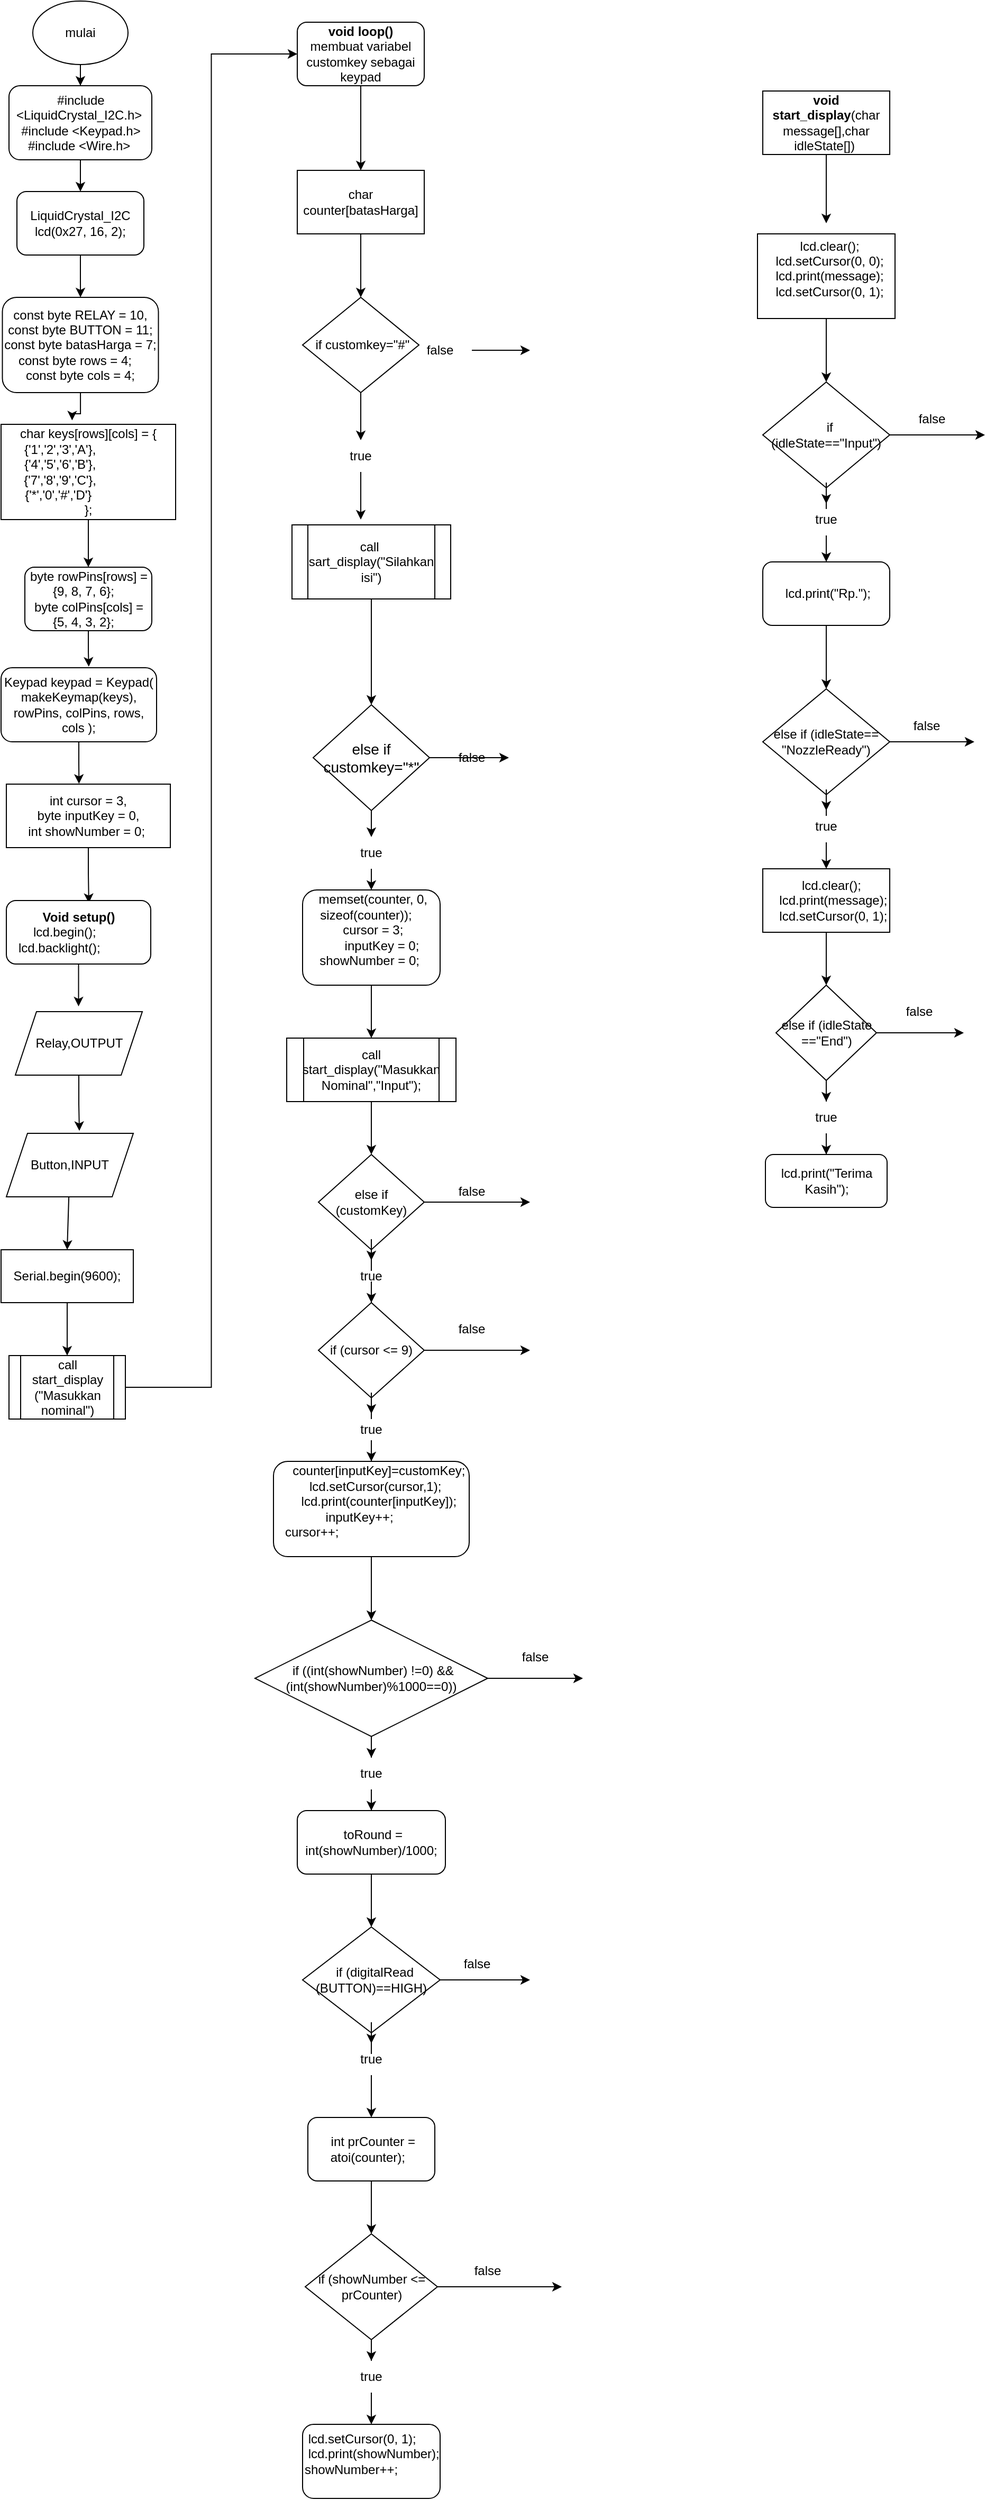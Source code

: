 <mxfile version="21.2.8" type="device">
  <diagram name="Page-1" id="RZPnwS6dfVaFgMH__Zw5">
    <mxGraphModel dx="744" dy="472" grid="1" gridSize="10" guides="1" tooltips="1" connect="1" arrows="1" fold="1" page="1" pageScale="1" pageWidth="850" pageHeight="1100" math="0" shadow="0">
      <root>
        <mxCell id="0" />
        <mxCell id="1" parent="0" />
        <mxCell id="Hsg0qd-Us_dWh3IZjGWF-48" style="edgeStyle=orthogonalEdgeStyle;rounded=0;orthogonalLoop=1;jettySize=auto;html=1;" edge="1" parent="1" source="Hsg0qd-Us_dWh3IZjGWF-1" target="Hsg0qd-Us_dWh3IZjGWF-2">
          <mxGeometry relative="1" as="geometry" />
        </mxCell>
        <mxCell id="Hsg0qd-Us_dWh3IZjGWF-1" value="mulai" style="ellipse;whiteSpace=wrap;html=1;" vertex="1" parent="1">
          <mxGeometry x="40" y="20" width="90" height="60" as="geometry" />
        </mxCell>
        <mxCell id="Hsg0qd-Us_dWh3IZjGWF-50" style="edgeStyle=orthogonalEdgeStyle;rounded=0;orthogonalLoop=1;jettySize=auto;html=1;entryX=0.5;entryY=0;entryDx=0;entryDy=0;" edge="1" parent="1" source="Hsg0qd-Us_dWh3IZjGWF-2" target="Hsg0qd-Us_dWh3IZjGWF-3">
          <mxGeometry relative="1" as="geometry" />
        </mxCell>
        <mxCell id="Hsg0qd-Us_dWh3IZjGWF-2" value="#include &amp;lt;LiquidCrystal_I2C.h&amp;gt;&amp;nbsp;&lt;br&gt;#include &amp;lt;Keypad.h&amp;gt;&lt;br&gt;#include &amp;lt;Wire.h&amp;gt;&amp;nbsp;&lt;br&gt;" style="rounded=1;whiteSpace=wrap;html=1;" vertex="1" parent="1">
          <mxGeometry x="17.5" y="100" width="135" height="70" as="geometry" />
        </mxCell>
        <mxCell id="Hsg0qd-Us_dWh3IZjGWF-51" style="edgeStyle=orthogonalEdgeStyle;rounded=0;orthogonalLoop=1;jettySize=auto;html=1;" edge="1" parent="1" source="Hsg0qd-Us_dWh3IZjGWF-3" target="Hsg0qd-Us_dWh3IZjGWF-4">
          <mxGeometry relative="1" as="geometry" />
        </mxCell>
        <mxCell id="Hsg0qd-Us_dWh3IZjGWF-3" value="LiquidCrystal_I2C lcd(0x27, 16, 2);" style="rounded=1;whiteSpace=wrap;html=1;" vertex="1" parent="1">
          <mxGeometry x="25" y="200" width="120" height="60" as="geometry" />
        </mxCell>
        <mxCell id="Hsg0qd-Us_dWh3IZjGWF-52" style="edgeStyle=orthogonalEdgeStyle;rounded=0;orthogonalLoop=1;jettySize=auto;html=1;entryX=0.407;entryY=-0.041;entryDx=0;entryDy=0;entryPerimeter=0;" edge="1" parent="1" source="Hsg0qd-Us_dWh3IZjGWF-4" target="Hsg0qd-Us_dWh3IZjGWF-21">
          <mxGeometry relative="1" as="geometry" />
        </mxCell>
        <mxCell id="Hsg0qd-Us_dWh3IZjGWF-4" value="const byte RELAY = 10,&lt;br&gt;const byte BUTTON = 11;&lt;br&gt;const byte batasHarga = 7;&lt;br&gt;const byte rows = 4;&amp;nbsp; &amp;nbsp;&lt;br&gt;const byte cols = 4;&lt;br&gt;" style="rounded=1;whiteSpace=wrap;html=1;" vertex="1" parent="1">
          <mxGeometry x="11.25" y="300" width="147.5" height="90" as="geometry" />
        </mxCell>
        <mxCell id="Hsg0qd-Us_dWh3IZjGWF-57" style="edgeStyle=orthogonalEdgeStyle;rounded=0;orthogonalLoop=1;jettySize=auto;html=1;entryX=0.571;entryY=0.039;entryDx=0;entryDy=0;entryPerimeter=0;" edge="1" parent="1" source="Hsg0qd-Us_dWh3IZjGWF-5" target="Hsg0qd-Us_dWh3IZjGWF-9">
          <mxGeometry relative="1" as="geometry" />
        </mxCell>
        <mxCell id="Hsg0qd-Us_dWh3IZjGWF-5" value="int cursor = 3,&lt;br&gt;byte inputKey = 0,&lt;br&gt;int showNumber = 0;&amp;nbsp;" style="rounded=0;whiteSpace=wrap;html=1;" vertex="1" parent="1">
          <mxGeometry x="15" y="760" width="155" height="60" as="geometry" />
        </mxCell>
        <mxCell id="Hsg0qd-Us_dWh3IZjGWF-68" style="edgeStyle=orthogonalEdgeStyle;rounded=0;orthogonalLoop=1;jettySize=auto;html=1;entryX=0.5;entryY=0;entryDx=0;entryDy=0;" edge="1" parent="1" source="Hsg0qd-Us_dWh3IZjGWF-6" target="Hsg0qd-Us_dWh3IZjGWF-13">
          <mxGeometry relative="1" as="geometry" />
        </mxCell>
        <mxCell id="Hsg0qd-Us_dWh3IZjGWF-6" value="char counter[batasHarga]" style="rounded=0;whiteSpace=wrap;html=1;" vertex="1" parent="1">
          <mxGeometry x="290" y="180" width="120" height="60" as="geometry" />
        </mxCell>
        <mxCell id="Hsg0qd-Us_dWh3IZjGWF-62" style="edgeStyle=orthogonalEdgeStyle;rounded=0;orthogonalLoop=1;jettySize=auto;html=1;" edge="1" parent="1" source="Hsg0qd-Us_dWh3IZjGWF-9">
          <mxGeometry relative="1" as="geometry">
            <mxPoint x="83.25" y="970" as="targetPoint" />
          </mxGeometry>
        </mxCell>
        <mxCell id="Hsg0qd-Us_dWh3IZjGWF-9" value="&lt;b&gt;Void setup()&lt;br&gt;&lt;/b&gt;&lt;div&gt;&lt;span style=&quot;white-space: pre;&quot;&gt;	&lt;/span&gt;lcd.begin();&amp;nbsp; &amp;nbsp; &amp;nbsp; &amp;nbsp; &amp;nbsp; &amp;nbsp;&lt;span style=&quot;white-space: pre;&quot;&gt;	&lt;/span&gt;&lt;span style=&quot;background-color: initial;&quot;&gt;lcd.backlight();&amp;nbsp; &amp;nbsp; &amp;nbsp; &amp;nbsp; &amp;nbsp; &amp;nbsp; &amp;nbsp;&lt;/span&gt;&lt;/div&gt;" style="rounded=1;whiteSpace=wrap;html=1;" vertex="1" parent="1">
          <mxGeometry x="15" y="870" width="136.5" height="60" as="geometry" />
        </mxCell>
        <mxCell id="Hsg0qd-Us_dWh3IZjGWF-65" style="edgeStyle=orthogonalEdgeStyle;rounded=0;orthogonalLoop=1;jettySize=auto;html=1;entryX=0.5;entryY=0;entryDx=0;entryDy=0;" edge="1" parent="1" source="Hsg0qd-Us_dWh3IZjGWF-11" target="Hsg0qd-Us_dWh3IZjGWF-17">
          <mxGeometry relative="1" as="geometry" />
        </mxCell>
        <mxCell id="Hsg0qd-Us_dWh3IZjGWF-11" value="Serial.begin(9600);" style="rounded=0;whiteSpace=wrap;html=1;" vertex="1" parent="1">
          <mxGeometry x="10" y="1200" width="125" height="50" as="geometry" />
        </mxCell>
        <mxCell id="Hsg0qd-Us_dWh3IZjGWF-67" style="rounded=0;orthogonalLoop=1;jettySize=auto;html=1;entryX=0.5;entryY=0;entryDx=0;entryDy=0;" edge="1" parent="1" source="Hsg0qd-Us_dWh3IZjGWF-12" target="Hsg0qd-Us_dWh3IZjGWF-6">
          <mxGeometry relative="1" as="geometry" />
        </mxCell>
        <mxCell id="Hsg0qd-Us_dWh3IZjGWF-12" value="&lt;b&gt;void loop()&lt;/b&gt;&lt;br&gt;membuat variabel customkey sebagai keypad" style="rounded=1;whiteSpace=wrap;html=1;" vertex="1" parent="1">
          <mxGeometry x="290" y="40" width="120" height="60" as="geometry" />
        </mxCell>
        <mxCell id="Hsg0qd-Us_dWh3IZjGWF-69" style="edgeStyle=orthogonalEdgeStyle;rounded=0;orthogonalLoop=1;jettySize=auto;html=1;" edge="1" parent="1" source="Hsg0qd-Us_dWh3IZjGWF-73">
          <mxGeometry relative="1" as="geometry">
            <mxPoint x="350" y="510" as="targetPoint" />
          </mxGeometry>
        </mxCell>
        <mxCell id="Hsg0qd-Us_dWh3IZjGWF-70" style="edgeStyle=orthogonalEdgeStyle;rounded=0;orthogonalLoop=1;jettySize=auto;html=1;" edge="1" parent="1" source="Hsg0qd-Us_dWh3IZjGWF-77">
          <mxGeometry relative="1" as="geometry">
            <mxPoint x="510" y="350" as="targetPoint" />
          </mxGeometry>
        </mxCell>
        <mxCell id="Hsg0qd-Us_dWh3IZjGWF-13" value="&amp;nbsp;if customkey=&quot;#&quot;" style="rhombus;whiteSpace=wrap;html=1;" vertex="1" parent="1">
          <mxGeometry x="295" y="300" width="110" height="90" as="geometry" />
        </mxCell>
        <mxCell id="Hsg0qd-Us_dWh3IZjGWF-63" style="edgeStyle=orthogonalEdgeStyle;rounded=0;orthogonalLoop=1;jettySize=auto;html=1;entryX=0.575;entryY=-0.039;entryDx=0;entryDy=0;entryPerimeter=0;" edge="1" parent="1" source="Hsg0qd-Us_dWh3IZjGWF-15" target="Hsg0qd-Us_dWh3IZjGWF-16">
          <mxGeometry relative="1" as="geometry" />
        </mxCell>
        <mxCell id="Hsg0qd-Us_dWh3IZjGWF-15" value="Relay,OUTPUT" style="shape=parallelogram;perimeter=parallelogramPerimeter;whiteSpace=wrap;html=1;fixedSize=1;" vertex="1" parent="1">
          <mxGeometry x="23.5" y="975" width="120" height="60" as="geometry" />
        </mxCell>
        <mxCell id="Hsg0qd-Us_dWh3IZjGWF-64" style="rounded=0;orthogonalLoop=1;jettySize=auto;html=1;entryX=0.5;entryY=0;entryDx=0;entryDy=0;" edge="1" parent="1" source="Hsg0qd-Us_dWh3IZjGWF-16" target="Hsg0qd-Us_dWh3IZjGWF-11">
          <mxGeometry relative="1" as="geometry" />
        </mxCell>
        <mxCell id="Hsg0qd-Us_dWh3IZjGWF-16" value="Button,INPUT" style="shape=parallelogram;perimeter=parallelogramPerimeter;whiteSpace=wrap;html=1;fixedSize=1;" vertex="1" parent="1">
          <mxGeometry x="15" y="1090" width="120" height="60" as="geometry" />
        </mxCell>
        <mxCell id="Hsg0qd-Us_dWh3IZjGWF-66" style="edgeStyle=orthogonalEdgeStyle;rounded=0;orthogonalLoop=1;jettySize=auto;html=1;entryX=0;entryY=0.5;entryDx=0;entryDy=0;" edge="1" parent="1" source="Hsg0qd-Us_dWh3IZjGWF-17" target="Hsg0qd-Us_dWh3IZjGWF-12">
          <mxGeometry relative="1" as="geometry" />
        </mxCell>
        <mxCell id="Hsg0qd-Us_dWh3IZjGWF-17" value="call start_display&lt;br&gt;(&quot;Masukkan nominal&quot;)" style="shape=process;whiteSpace=wrap;html=1;backgroundOutline=1;" vertex="1" parent="1">
          <mxGeometry x="17.5" y="1300" width="110" height="60" as="geometry" />
        </mxCell>
        <mxCell id="Hsg0qd-Us_dWh3IZjGWF-78" style="edgeStyle=orthogonalEdgeStyle;rounded=0;orthogonalLoop=1;jettySize=auto;html=1;" edge="1" parent="1" source="Hsg0qd-Us_dWh3IZjGWF-18" target="Hsg0qd-Us_dWh3IZjGWF-19">
          <mxGeometry relative="1" as="geometry" />
        </mxCell>
        <mxCell id="Hsg0qd-Us_dWh3IZjGWF-18" value="call&amp;nbsp;&lt;br&gt;sart_display(&quot;Silahkan isi&quot;)" style="shape=process;whiteSpace=wrap;html=1;backgroundOutline=1;" vertex="1" parent="1">
          <mxGeometry x="285" y="515" width="150" height="70" as="geometry" />
        </mxCell>
        <mxCell id="Hsg0qd-Us_dWh3IZjGWF-79" style="rounded=0;orthogonalLoop=1;jettySize=auto;html=1;" edge="1" parent="1" source="Hsg0qd-Us_dWh3IZjGWF-82" target="Hsg0qd-Us_dWh3IZjGWF-20">
          <mxGeometry relative="1" as="geometry" />
        </mxCell>
        <mxCell id="Hsg0qd-Us_dWh3IZjGWF-80" style="edgeStyle=orthogonalEdgeStyle;rounded=0;orthogonalLoop=1;jettySize=auto;html=1;" edge="1" parent="1" source="Hsg0qd-Us_dWh3IZjGWF-19">
          <mxGeometry relative="1" as="geometry">
            <mxPoint x="490" y="735" as="targetPoint" />
          </mxGeometry>
        </mxCell>
        <mxCell id="Hsg0qd-Us_dWh3IZjGWF-19" value="&lt;font style=&quot;font-size: 14px;&quot;&gt;else if customkey=&quot;*&quot;&lt;/font&gt;" style="rhombus;whiteSpace=wrap;html=1;" vertex="1" parent="1">
          <mxGeometry x="305" y="685" width="110" height="100" as="geometry" />
        </mxCell>
        <mxCell id="Hsg0qd-Us_dWh3IZjGWF-84" style="edgeStyle=orthogonalEdgeStyle;rounded=0;orthogonalLoop=1;jettySize=auto;html=1;entryX=0.5;entryY=0;entryDx=0;entryDy=0;" edge="1" parent="1" source="Hsg0qd-Us_dWh3IZjGWF-20" target="Hsg0qd-Us_dWh3IZjGWF-28">
          <mxGeometry relative="1" as="geometry" />
        </mxCell>
        <mxCell id="Hsg0qd-Us_dWh3IZjGWF-20" value="&amp;nbsp;memset(counter, 0, sizeof(counter));&amp;nbsp; &amp;nbsp;&lt;br&gt;&amp;nbsp;cursor = 3;&lt;br&gt;&amp;nbsp; &amp;nbsp; &amp;nbsp; inputKey = 0;&lt;br&gt;&amp;nbsp; &amp;nbsp; showNumber = 0;&amp;nbsp;&amp;nbsp;&amp;nbsp; &amp;nbsp; &amp;nbsp; &amp;nbsp; &amp;nbsp; &amp;nbsp; &amp;nbsp; &amp;nbsp; &amp;nbsp; &amp;nbsp; &amp;nbsp; &amp;nbsp; &amp;nbsp; &amp;nbsp; &amp;nbsp; &amp;nbsp; &amp;nbsp; &amp;nbsp;&amp;nbsp;" style="rounded=1;whiteSpace=wrap;html=1;" vertex="1" parent="1">
          <mxGeometry x="295" y="860" width="130" height="90" as="geometry" />
        </mxCell>
        <mxCell id="Hsg0qd-Us_dWh3IZjGWF-53" style="edgeStyle=orthogonalEdgeStyle;rounded=0;orthogonalLoop=1;jettySize=auto;html=1;entryX=0.5;entryY=0;entryDx=0;entryDy=0;" edge="1" parent="1" source="Hsg0qd-Us_dWh3IZjGWF-21" target="Hsg0qd-Us_dWh3IZjGWF-22">
          <mxGeometry relative="1" as="geometry" />
        </mxCell>
        <mxCell id="Hsg0qd-Us_dWh3IZjGWF-21" value="&lt;div&gt;char keys[rows][cols] = {&lt;/div&gt;&lt;div&gt;&amp;nbsp; {&#39;1&#39;,&#39;2&#39;,&#39;3&#39;,&#39;A&#39;},&amp;nbsp; &amp;nbsp; &amp;nbsp; &amp;nbsp; &amp;nbsp; &amp;nbsp; &amp;nbsp; &amp;nbsp; &amp;nbsp;&amp;nbsp;&lt;/div&gt;&lt;div&gt;&amp;nbsp; {&#39;4&#39;,&#39;5&#39;,&#39;6&#39;,&#39;B&#39;},&amp;nbsp; &amp;nbsp; &amp;nbsp; &amp;nbsp; &amp;nbsp; &amp;nbsp; &amp;nbsp; &amp;nbsp; &amp;nbsp;&amp;nbsp;&lt;/div&gt;&lt;div&gt;&amp;nbsp; {&#39;7&#39;,&#39;8&#39;,&#39;9&#39;,&#39;C&#39;},&amp;nbsp; &amp;nbsp; &amp;nbsp; &amp;nbsp; &amp;nbsp; &amp;nbsp; &amp;nbsp; &amp;nbsp; &amp;nbsp;&amp;nbsp;&lt;/div&gt;&lt;div&gt;&amp;nbsp; {&#39;*&#39;,&#39;0&#39;,&#39;#&#39;,&#39;D&#39;}&amp;nbsp; &amp;nbsp; &amp;nbsp; &amp;nbsp; &amp;nbsp; &amp;nbsp; &amp;nbsp; &amp;nbsp; &amp;nbsp; &amp;nbsp;&lt;/div&gt;&lt;div&gt;};&lt;/div&gt;" style="rounded=0;whiteSpace=wrap;html=1;" vertex="1" parent="1">
          <mxGeometry x="10" y="420" width="165" height="90" as="geometry" />
        </mxCell>
        <mxCell id="Hsg0qd-Us_dWh3IZjGWF-54" style="edgeStyle=orthogonalEdgeStyle;rounded=0;orthogonalLoop=1;jettySize=auto;html=1;entryX=0.564;entryY=-0.014;entryDx=0;entryDy=0;entryPerimeter=0;" edge="1" parent="1" source="Hsg0qd-Us_dWh3IZjGWF-22" target="Hsg0qd-Us_dWh3IZjGWF-24">
          <mxGeometry relative="1" as="geometry" />
        </mxCell>
        <mxCell id="Hsg0qd-Us_dWh3IZjGWF-22" value="&lt;div&gt;byte rowPins[rows] = {9, 8, 7, 6};&amp;nbsp; &amp;nbsp;&lt;/div&gt;&lt;div&gt;byte colPins[cols] = {5, 4, 3, 2};&amp;nbsp; &amp;nbsp;&lt;/div&gt;" style="rounded=1;whiteSpace=wrap;html=1;" vertex="1" parent="1">
          <mxGeometry x="32.5" y="555" width="120" height="60" as="geometry" />
        </mxCell>
        <mxCell id="Hsg0qd-Us_dWh3IZjGWF-55" style="edgeStyle=orthogonalEdgeStyle;rounded=0;orthogonalLoop=1;jettySize=auto;html=1;entryX=0.443;entryY=-0.006;entryDx=0;entryDy=0;entryPerimeter=0;" edge="1" parent="1" source="Hsg0qd-Us_dWh3IZjGWF-24" target="Hsg0qd-Us_dWh3IZjGWF-5">
          <mxGeometry relative="1" as="geometry" />
        </mxCell>
        <mxCell id="Hsg0qd-Us_dWh3IZjGWF-24" value="Keypad keypad = Keypad( makeKeymap(keys), rowPins, colPins, rows, cols );" style="rounded=1;whiteSpace=wrap;html=1;" vertex="1" parent="1">
          <mxGeometry x="10" y="650" width="147" height="70" as="geometry" />
        </mxCell>
        <mxCell id="Hsg0qd-Us_dWh3IZjGWF-85" style="edgeStyle=orthogonalEdgeStyle;rounded=0;orthogonalLoop=1;jettySize=auto;html=1;entryX=0.5;entryY=0;entryDx=0;entryDy=0;" edge="1" parent="1" source="Hsg0qd-Us_dWh3IZjGWF-28" target="Hsg0qd-Us_dWh3IZjGWF-29">
          <mxGeometry relative="1" as="geometry" />
        </mxCell>
        <mxCell id="Hsg0qd-Us_dWh3IZjGWF-28" value="call&lt;br&gt;start_display(&quot;Masukkan Nominal&quot;,&quot;Input&quot;);" style="shape=process;whiteSpace=wrap;html=1;backgroundOutline=1;" vertex="1" parent="1">
          <mxGeometry x="280" y="1000" width="160" height="60" as="geometry" />
        </mxCell>
        <mxCell id="Hsg0qd-Us_dWh3IZjGWF-86" style="edgeStyle=orthogonalEdgeStyle;rounded=0;orthogonalLoop=1;jettySize=auto;html=1;entryX=0.5;entryY=0;entryDx=0;entryDy=0;" edge="1" parent="1" source="Hsg0qd-Us_dWh3IZjGWF-99" target="Hsg0qd-Us_dWh3IZjGWF-30">
          <mxGeometry relative="1" as="geometry" />
        </mxCell>
        <mxCell id="Hsg0qd-Us_dWh3IZjGWF-87" style="edgeStyle=orthogonalEdgeStyle;rounded=0;orthogonalLoop=1;jettySize=auto;html=1;" edge="1" parent="1" source="Hsg0qd-Us_dWh3IZjGWF-29">
          <mxGeometry relative="1" as="geometry">
            <mxPoint x="510" y="1155" as="targetPoint" />
          </mxGeometry>
        </mxCell>
        <mxCell id="Hsg0qd-Us_dWh3IZjGWF-29" value="else if (customKey)" style="rhombus;whiteSpace=wrap;html=1;" vertex="1" parent="1">
          <mxGeometry x="310" y="1110" width="100" height="90" as="geometry" />
        </mxCell>
        <mxCell id="Hsg0qd-Us_dWh3IZjGWF-88" style="edgeStyle=orthogonalEdgeStyle;rounded=0;orthogonalLoop=1;jettySize=auto;html=1;" edge="1" parent="1" source="Hsg0qd-Us_dWh3IZjGWF-91" target="Hsg0qd-Us_dWh3IZjGWF-31">
          <mxGeometry relative="1" as="geometry" />
        </mxCell>
        <mxCell id="Hsg0qd-Us_dWh3IZjGWF-89" style="edgeStyle=orthogonalEdgeStyle;rounded=0;orthogonalLoop=1;jettySize=auto;html=1;" edge="1" parent="1" source="Hsg0qd-Us_dWh3IZjGWF-30">
          <mxGeometry relative="1" as="geometry">
            <mxPoint x="510" y="1295" as="targetPoint" />
          </mxGeometry>
        </mxCell>
        <mxCell id="Hsg0qd-Us_dWh3IZjGWF-30" value="if (cursor &amp;lt;= 9)" style="rhombus;whiteSpace=wrap;html=1;" vertex="1" parent="1">
          <mxGeometry x="310" y="1250" width="100" height="90" as="geometry" />
        </mxCell>
        <mxCell id="Hsg0qd-Us_dWh3IZjGWF-102" style="edgeStyle=orthogonalEdgeStyle;rounded=0;orthogonalLoop=1;jettySize=auto;html=1;entryX=0.5;entryY=0;entryDx=0;entryDy=0;" edge="1" parent="1" source="Hsg0qd-Us_dWh3IZjGWF-31" target="Hsg0qd-Us_dWh3IZjGWF-32">
          <mxGeometry relative="1" as="geometry" />
        </mxCell>
        <mxCell id="Hsg0qd-Us_dWh3IZjGWF-31" value="&amp;nbsp; &amp;nbsp; counter[inputKey]=customKey;&lt;br&gt;&amp;nbsp; lcd.setCursor(cursor,1);&lt;br&gt;&amp;nbsp; &amp;nbsp; lcd.print(counter[inputKey]);&lt;br&gt;&amp;nbsp; &amp;nbsp; &lt;span style=&quot;&quot;&gt;	&lt;/span&gt;&lt;span style=&quot;&quot;&gt;	&lt;/span&gt;inputKey++;&amp;nbsp; &amp;nbsp; &amp;nbsp; &amp;nbsp; &amp;nbsp; &amp;nbsp; &lt;br&gt;&lt;span style=&quot;white-space: pre;&quot;&gt;	&lt;span style=&quot;white-space: pre;&quot;&gt;	&lt;/span&gt;&lt;/span&gt;cursor++;&amp;nbsp;&amp;nbsp; &amp;nbsp; &amp;nbsp; &amp;nbsp; &amp;nbsp; &amp;nbsp; &amp;nbsp; &amp;nbsp; &amp;nbsp; &amp;nbsp; &amp;nbsp; &amp;nbsp; &amp;nbsp; &amp;nbsp; &amp;nbsp; &amp;nbsp; &amp;nbsp; &amp;nbsp; &amp;nbsp; &amp;nbsp; &amp;nbsp; &amp;nbsp;" style="rounded=1;whiteSpace=wrap;html=1;" vertex="1" parent="1">
          <mxGeometry x="267.5" y="1400" width="185" height="90" as="geometry" />
        </mxCell>
        <mxCell id="Hsg0qd-Us_dWh3IZjGWF-103" style="edgeStyle=orthogonalEdgeStyle;rounded=0;orthogonalLoop=1;jettySize=auto;html=1;" edge="1" parent="1" source="Hsg0qd-Us_dWh3IZjGWF-112" target="Hsg0qd-Us_dWh3IZjGWF-34">
          <mxGeometry relative="1" as="geometry" />
        </mxCell>
        <mxCell id="Hsg0qd-Us_dWh3IZjGWF-110" style="edgeStyle=orthogonalEdgeStyle;rounded=0;orthogonalLoop=1;jettySize=auto;html=1;" edge="1" parent="1" source="Hsg0qd-Us_dWh3IZjGWF-32">
          <mxGeometry relative="1" as="geometry">
            <mxPoint x="560" y="1605" as="targetPoint" />
          </mxGeometry>
        </mxCell>
        <mxCell id="Hsg0qd-Us_dWh3IZjGWF-32" value="&amp;nbsp;if ((int(showNumber) !=0) &amp;amp;&amp;amp; (int(showNumber)%1000==0))" style="rhombus;whiteSpace=wrap;html=1;" vertex="1" parent="1">
          <mxGeometry x="250" y="1550" width="220" height="110" as="geometry" />
        </mxCell>
        <mxCell id="Hsg0qd-Us_dWh3IZjGWF-104" style="edgeStyle=orthogonalEdgeStyle;rounded=0;orthogonalLoop=1;jettySize=auto;html=1;" edge="1" parent="1" source="Hsg0qd-Us_dWh3IZjGWF-34" target="Hsg0qd-Us_dWh3IZjGWF-35">
          <mxGeometry relative="1" as="geometry" />
        </mxCell>
        <mxCell id="Hsg0qd-Us_dWh3IZjGWF-34" value="&amp;nbsp;toRound = int(showNumber)/1000;" style="rounded=1;whiteSpace=wrap;html=1;" vertex="1" parent="1">
          <mxGeometry x="290" y="1730" width="140" height="60" as="geometry" />
        </mxCell>
        <mxCell id="Hsg0qd-Us_dWh3IZjGWF-105" style="edgeStyle=orthogonalEdgeStyle;rounded=0;orthogonalLoop=1;jettySize=auto;html=1;entryX=0.5;entryY=0;entryDx=0;entryDy=0;" edge="1" parent="1" source="Hsg0qd-Us_dWh3IZjGWF-115" target="Hsg0qd-Us_dWh3IZjGWF-36">
          <mxGeometry relative="1" as="geometry" />
        </mxCell>
        <mxCell id="Hsg0qd-Us_dWh3IZjGWF-106" style="edgeStyle=orthogonalEdgeStyle;rounded=0;orthogonalLoop=1;jettySize=auto;html=1;" edge="1" parent="1" source="Hsg0qd-Us_dWh3IZjGWF-35">
          <mxGeometry relative="1" as="geometry">
            <mxPoint x="510" y="1890" as="targetPoint" />
          </mxGeometry>
        </mxCell>
        <mxCell id="Hsg0qd-Us_dWh3IZjGWF-35" value="&amp;nbsp; if (digitalRead&lt;br&gt;(BUTTON)==HIGH)" style="rhombus;whiteSpace=wrap;html=1;" vertex="1" parent="1">
          <mxGeometry x="295" y="1840" width="130" height="100" as="geometry" />
        </mxCell>
        <mxCell id="Hsg0qd-Us_dWh3IZjGWF-107" style="edgeStyle=orthogonalEdgeStyle;rounded=0;orthogonalLoop=1;jettySize=auto;html=1;" edge="1" parent="1" source="Hsg0qd-Us_dWh3IZjGWF-36" target="Hsg0qd-Us_dWh3IZjGWF-37">
          <mxGeometry relative="1" as="geometry" />
        </mxCell>
        <mxCell id="Hsg0qd-Us_dWh3IZjGWF-36" value="&amp;nbsp;int prCounter = atoi(counter);&amp;nbsp;&amp;nbsp;" style="rounded=1;whiteSpace=wrap;html=1;" vertex="1" parent="1">
          <mxGeometry x="300" y="2020" width="120" height="60" as="geometry" />
        </mxCell>
        <mxCell id="Hsg0qd-Us_dWh3IZjGWF-108" style="edgeStyle=orthogonalEdgeStyle;rounded=0;orthogonalLoop=1;jettySize=auto;html=1;entryX=0.5;entryY=0;entryDx=0;entryDy=0;" edge="1" parent="1" source="Hsg0qd-Us_dWh3IZjGWF-119" target="Hsg0qd-Us_dWh3IZjGWF-38">
          <mxGeometry relative="1" as="geometry" />
        </mxCell>
        <mxCell id="Hsg0qd-Us_dWh3IZjGWF-117" style="edgeStyle=orthogonalEdgeStyle;rounded=0;orthogonalLoop=1;jettySize=auto;html=1;" edge="1" parent="1" source="Hsg0qd-Us_dWh3IZjGWF-37">
          <mxGeometry relative="1" as="geometry">
            <mxPoint x="540" y="2180" as="targetPoint" />
          </mxGeometry>
        </mxCell>
        <mxCell id="Hsg0qd-Us_dWh3IZjGWF-37" value="if (showNumber &amp;lt;= prCounter)" style="rhombus;whiteSpace=wrap;html=1;" vertex="1" parent="1">
          <mxGeometry x="297.5" y="2130" width="125" height="100" as="geometry" />
        </mxCell>
        <mxCell id="Hsg0qd-Us_dWh3IZjGWF-38" value="&amp;nbsp;lcd.setCursor(0, 1);&amp;nbsp;&amp;nbsp; &amp;nbsp;lcd.print(showNumber);&lt;br&gt;showNumber++;&amp;nbsp; &amp;nbsp; &amp;nbsp; &amp;nbsp; &amp;nbsp; &amp;nbsp; &amp;nbsp; &amp;nbsp; &amp;nbsp; &amp;nbsp; &amp;nbsp; &amp;nbsp; &amp;nbsp; &amp;nbsp; &amp;nbsp;&amp;nbsp; &amp;nbsp; &amp;nbsp; &amp;nbsp; &amp;nbsp; &amp;nbsp; &amp;nbsp; &amp;nbsp; &amp;nbsp; &amp;nbsp;&amp;nbsp;" style="rounded=1;whiteSpace=wrap;html=1;align=left;" vertex="1" parent="1">
          <mxGeometry x="295" y="2310" width="130" height="70" as="geometry" />
        </mxCell>
        <mxCell id="Hsg0qd-Us_dWh3IZjGWF-124" style="rounded=0;orthogonalLoop=1;jettySize=auto;html=1;" edge="1" parent="1" source="Hsg0qd-Us_dWh3IZjGWF-39">
          <mxGeometry relative="1" as="geometry">
            <mxPoint x="790" y="230" as="targetPoint" />
          </mxGeometry>
        </mxCell>
        <mxCell id="Hsg0qd-Us_dWh3IZjGWF-39" value="&lt;b&gt;void start_display&lt;/b&gt;(char message[],char idleState[])&amp;nbsp;" style="rounded=0;whiteSpace=wrap;html=1;" vertex="1" parent="1">
          <mxGeometry x="730" y="105" width="120" height="60" as="geometry" />
        </mxCell>
        <mxCell id="Hsg0qd-Us_dWh3IZjGWF-125" style="edgeStyle=orthogonalEdgeStyle;rounded=0;orthogonalLoop=1;jettySize=auto;html=1;entryX=0.5;entryY=0;entryDx=0;entryDy=0;" edge="1" parent="1" source="Hsg0qd-Us_dWh3IZjGWF-41" target="Hsg0qd-Us_dWh3IZjGWF-42">
          <mxGeometry relative="1" as="geometry" />
        </mxCell>
        <mxCell id="Hsg0qd-Us_dWh3IZjGWF-41" value="&lt;div&gt;&amp;nbsp; lcd.clear();&lt;/div&gt;&lt;div&gt;&amp;nbsp; lcd.setCursor(0, 0);&lt;/div&gt;&lt;div&gt;&amp;nbsp; lcd.print(message);&lt;/div&gt;&lt;div&gt;&amp;nbsp; lcd.setCursor(0, 1);&lt;/div&gt;&lt;div&gt;&lt;br&gt;&lt;/div&gt;" style="rounded=0;whiteSpace=wrap;html=1;" vertex="1" parent="1">
          <mxGeometry x="725" y="240" width="130" height="80" as="geometry" />
        </mxCell>
        <mxCell id="Hsg0qd-Us_dWh3IZjGWF-127" style="edgeStyle=orthogonalEdgeStyle;rounded=0;orthogonalLoop=1;jettySize=auto;html=1;entryX=0.5;entryY=0;entryDx=0;entryDy=0;" edge="1" parent="1" source="Hsg0qd-Us_dWh3IZjGWF-130" target="Hsg0qd-Us_dWh3IZjGWF-43">
          <mxGeometry relative="1" as="geometry" />
        </mxCell>
        <mxCell id="Hsg0qd-Us_dWh3IZjGWF-128" style="edgeStyle=orthogonalEdgeStyle;rounded=0;orthogonalLoop=1;jettySize=auto;html=1;" edge="1" parent="1" source="Hsg0qd-Us_dWh3IZjGWF-42">
          <mxGeometry relative="1" as="geometry">
            <mxPoint x="940" y="430" as="targetPoint" />
          </mxGeometry>
        </mxCell>
        <mxCell id="Hsg0qd-Us_dWh3IZjGWF-42" value="&amp;nbsp; if (idleState==&quot;Input&quot;)" style="rhombus;whiteSpace=wrap;html=1;" vertex="1" parent="1">
          <mxGeometry x="730" y="380" width="120" height="100" as="geometry" />
        </mxCell>
        <mxCell id="Hsg0qd-Us_dWh3IZjGWF-132" style="edgeStyle=orthogonalEdgeStyle;rounded=0;orthogonalLoop=1;jettySize=auto;html=1;" edge="1" parent="1" source="Hsg0qd-Us_dWh3IZjGWF-43" target="Hsg0qd-Us_dWh3IZjGWF-44">
          <mxGeometry relative="1" as="geometry" />
        </mxCell>
        <mxCell id="Hsg0qd-Us_dWh3IZjGWF-43" value="&amp;nbsp;lcd.print(&quot;Rp.&quot;);" style="rounded=1;whiteSpace=wrap;html=1;" vertex="1" parent="1">
          <mxGeometry x="730" y="550" width="120" height="60" as="geometry" />
        </mxCell>
        <mxCell id="Hsg0qd-Us_dWh3IZjGWF-133" style="edgeStyle=orthogonalEdgeStyle;rounded=0;orthogonalLoop=1;jettySize=auto;html=1;" edge="1" parent="1" source="Hsg0qd-Us_dWh3IZjGWF-44">
          <mxGeometry relative="1" as="geometry">
            <mxPoint x="930" y="720" as="targetPoint" />
          </mxGeometry>
        </mxCell>
        <mxCell id="Hsg0qd-Us_dWh3IZjGWF-135" style="edgeStyle=orthogonalEdgeStyle;rounded=0;orthogonalLoop=1;jettySize=auto;html=1;entryX=0.5;entryY=0;entryDx=0;entryDy=0;" edge="1" parent="1" source="Hsg0qd-Us_dWh3IZjGWF-142" target="Hsg0qd-Us_dWh3IZjGWF-45">
          <mxGeometry relative="1" as="geometry" />
        </mxCell>
        <mxCell id="Hsg0qd-Us_dWh3IZjGWF-44" value="else if (idleState==&lt;br&gt;&quot;NozzleReady&quot;)" style="rhombus;whiteSpace=wrap;html=1;" vertex="1" parent="1">
          <mxGeometry x="730" y="670" width="120" height="100" as="geometry" />
        </mxCell>
        <mxCell id="Hsg0qd-Us_dWh3IZjGWF-136" style="edgeStyle=orthogonalEdgeStyle;rounded=0;orthogonalLoop=1;jettySize=auto;html=1;entryX=0.5;entryY=0;entryDx=0;entryDy=0;" edge="1" parent="1" source="Hsg0qd-Us_dWh3IZjGWF-45" target="Hsg0qd-Us_dWh3IZjGWF-46">
          <mxGeometry relative="1" as="geometry" />
        </mxCell>
        <mxCell id="Hsg0qd-Us_dWh3IZjGWF-45" value="&lt;div&gt;&amp;nbsp; &amp;nbsp;lcd.clear();&lt;/div&gt;&lt;div&gt;&amp;nbsp; &amp;nbsp; lcd.print(message);&lt;/div&gt;&lt;div&gt;&amp;nbsp; &amp;nbsp; lcd.setCursor(0, 1);&lt;/div&gt;" style="rounded=0;whiteSpace=wrap;html=1;" vertex="1" parent="1">
          <mxGeometry x="730" y="840" width="120" height="60" as="geometry" />
        </mxCell>
        <mxCell id="Hsg0qd-Us_dWh3IZjGWF-138" style="edgeStyle=orthogonalEdgeStyle;rounded=0;orthogonalLoop=1;jettySize=auto;html=1;" edge="1" parent="1" source="Hsg0qd-Us_dWh3IZjGWF-46">
          <mxGeometry relative="1" as="geometry">
            <mxPoint x="920" y="995" as="targetPoint" />
          </mxGeometry>
        </mxCell>
        <mxCell id="Hsg0qd-Us_dWh3IZjGWF-140" style="edgeStyle=orthogonalEdgeStyle;rounded=0;orthogonalLoop=1;jettySize=auto;html=1;entryX=0.5;entryY=0;entryDx=0;entryDy=0;" edge="1" parent="1" source="Hsg0qd-Us_dWh3IZjGWF-144" target="Hsg0qd-Us_dWh3IZjGWF-47">
          <mxGeometry relative="1" as="geometry" />
        </mxCell>
        <mxCell id="Hsg0qd-Us_dWh3IZjGWF-46" value="else if (idleState&lt;br&gt;==&quot;End&quot;)" style="rhombus;whiteSpace=wrap;html=1;" vertex="1" parent="1">
          <mxGeometry x="742.5" y="950" width="95" height="90" as="geometry" />
        </mxCell>
        <mxCell id="Hsg0qd-Us_dWh3IZjGWF-47" value="lcd.print(&quot;Terima Kasih&quot;);" style="rounded=1;whiteSpace=wrap;html=1;" vertex="1" parent="1">
          <mxGeometry x="732.5" y="1110" width="115" height="50" as="geometry" />
        </mxCell>
        <mxCell id="Hsg0qd-Us_dWh3IZjGWF-61" style="edgeStyle=orthogonalEdgeStyle;rounded=0;orthogonalLoop=1;jettySize=auto;html=1;exitX=0.5;exitY=1;exitDx=0;exitDy=0;" edge="1" parent="1" source="Hsg0qd-Us_dWh3IZjGWF-15" target="Hsg0qd-Us_dWh3IZjGWF-15">
          <mxGeometry relative="1" as="geometry" />
        </mxCell>
        <mxCell id="Hsg0qd-Us_dWh3IZjGWF-72" value="" style="edgeStyle=orthogonalEdgeStyle;rounded=0;orthogonalLoop=1;jettySize=auto;html=1;" edge="1" parent="1" source="Hsg0qd-Us_dWh3IZjGWF-13" target="Hsg0qd-Us_dWh3IZjGWF-73">
          <mxGeometry relative="1" as="geometry">
            <mxPoint x="350" y="510" as="targetPoint" />
            <mxPoint x="350" y="390" as="sourcePoint" />
          </mxGeometry>
        </mxCell>
        <mxCell id="Hsg0qd-Us_dWh3IZjGWF-73" value="true" style="text;html=1;strokeColor=none;fillColor=none;align=center;verticalAlign=middle;whiteSpace=wrap;rounded=0;" vertex="1" parent="1">
          <mxGeometry x="320" y="435" width="60" height="30" as="geometry" />
        </mxCell>
        <mxCell id="Hsg0qd-Us_dWh3IZjGWF-77" value="false" style="text;html=1;strokeColor=none;fillColor=none;align=center;verticalAlign=middle;whiteSpace=wrap;rounded=0;" vertex="1" parent="1">
          <mxGeometry x="395" y="335" width="60" height="30" as="geometry" />
        </mxCell>
        <mxCell id="Hsg0qd-Us_dWh3IZjGWF-81" value="" style="rounded=0;orthogonalLoop=1;jettySize=auto;html=1;" edge="1" parent="1" source="Hsg0qd-Us_dWh3IZjGWF-19" target="Hsg0qd-Us_dWh3IZjGWF-82">
          <mxGeometry relative="1" as="geometry">
            <mxPoint x="360" y="785" as="sourcePoint" />
            <mxPoint x="360" y="860" as="targetPoint" />
          </mxGeometry>
        </mxCell>
        <mxCell id="Hsg0qd-Us_dWh3IZjGWF-82" value="true" style="text;html=1;strokeColor=none;fillColor=none;align=center;verticalAlign=middle;whiteSpace=wrap;rounded=0;" vertex="1" parent="1">
          <mxGeometry x="330" y="810" width="60" height="30" as="geometry" />
        </mxCell>
        <mxCell id="Hsg0qd-Us_dWh3IZjGWF-83" value="false" style="text;html=1;strokeColor=none;fillColor=none;align=center;verticalAlign=middle;whiteSpace=wrap;rounded=0;" vertex="1" parent="1">
          <mxGeometry x="425" y="720" width="60" height="30" as="geometry" />
        </mxCell>
        <mxCell id="Hsg0qd-Us_dWh3IZjGWF-90" value="" style="edgeStyle=orthogonalEdgeStyle;rounded=0;orthogonalLoop=1;jettySize=auto;html=1;" edge="1" parent="1" source="Hsg0qd-Us_dWh3IZjGWF-30" target="Hsg0qd-Us_dWh3IZjGWF-91">
          <mxGeometry relative="1" as="geometry">
            <mxPoint x="360" y="1330" as="sourcePoint" />
            <mxPoint x="360" y="1400" as="targetPoint" />
          </mxGeometry>
        </mxCell>
        <mxCell id="Hsg0qd-Us_dWh3IZjGWF-91" value="true" style="text;html=1;strokeColor=none;fillColor=none;align=center;verticalAlign=middle;whiteSpace=wrap;rounded=0;" vertex="1" parent="1">
          <mxGeometry x="330" y="1355" width="60" height="30" as="geometry" />
        </mxCell>
        <mxCell id="Hsg0qd-Us_dWh3IZjGWF-96" value="false" style="text;html=1;strokeColor=none;fillColor=none;align=center;verticalAlign=middle;whiteSpace=wrap;rounded=0;" vertex="1" parent="1">
          <mxGeometry x="425" y="1260" width="60" height="30" as="geometry" />
        </mxCell>
        <mxCell id="Hsg0qd-Us_dWh3IZjGWF-97" value="false" style="text;html=1;strokeColor=none;fillColor=none;align=center;verticalAlign=middle;whiteSpace=wrap;rounded=0;" vertex="1" parent="1">
          <mxGeometry x="425" y="1130" width="60" height="30" as="geometry" />
        </mxCell>
        <mxCell id="Hsg0qd-Us_dWh3IZjGWF-100" value="" style="edgeStyle=orthogonalEdgeStyle;rounded=0;orthogonalLoop=1;jettySize=auto;html=1;entryX=0.5;entryY=0;entryDx=0;entryDy=0;" edge="1" parent="1" source="Hsg0qd-Us_dWh3IZjGWF-29" target="Hsg0qd-Us_dWh3IZjGWF-99">
          <mxGeometry relative="1" as="geometry">
            <mxPoint x="360" y="1200" as="sourcePoint" />
            <mxPoint x="360" y="1250" as="targetPoint" />
          </mxGeometry>
        </mxCell>
        <mxCell id="Hsg0qd-Us_dWh3IZjGWF-99" value="true" style="text;html=1;strokeColor=none;fillColor=none;align=center;verticalAlign=middle;whiteSpace=wrap;rounded=0;" vertex="1" parent="1">
          <mxGeometry x="330" y="1210" width="60" height="30" as="geometry" />
        </mxCell>
        <mxCell id="Hsg0qd-Us_dWh3IZjGWF-111" value="" style="edgeStyle=orthogonalEdgeStyle;rounded=0;orthogonalLoop=1;jettySize=auto;html=1;" edge="1" parent="1" source="Hsg0qd-Us_dWh3IZjGWF-32" target="Hsg0qd-Us_dWh3IZjGWF-112">
          <mxGeometry relative="1" as="geometry">
            <mxPoint x="360" y="1660" as="sourcePoint" />
            <mxPoint x="360" y="1730" as="targetPoint" />
          </mxGeometry>
        </mxCell>
        <mxCell id="Hsg0qd-Us_dWh3IZjGWF-112" value="true" style="text;html=1;strokeColor=none;fillColor=none;align=center;verticalAlign=middle;whiteSpace=wrap;rounded=0;" vertex="1" parent="1">
          <mxGeometry x="330" y="1680" width="60" height="30" as="geometry" />
        </mxCell>
        <mxCell id="Hsg0qd-Us_dWh3IZjGWF-113" value="false" style="text;html=1;strokeColor=none;fillColor=none;align=center;verticalAlign=middle;whiteSpace=wrap;rounded=0;" vertex="1" parent="1">
          <mxGeometry x="485" y="1570" width="60" height="30" as="geometry" />
        </mxCell>
        <mxCell id="Hsg0qd-Us_dWh3IZjGWF-116" value="" style="edgeStyle=orthogonalEdgeStyle;rounded=0;orthogonalLoop=1;jettySize=auto;html=1;entryX=0.5;entryY=0;entryDx=0;entryDy=0;" edge="1" parent="1" source="Hsg0qd-Us_dWh3IZjGWF-35" target="Hsg0qd-Us_dWh3IZjGWF-115">
          <mxGeometry relative="1" as="geometry">
            <mxPoint x="360" y="1940" as="sourcePoint" />
            <mxPoint x="360" y="1990" as="targetPoint" />
          </mxGeometry>
        </mxCell>
        <mxCell id="Hsg0qd-Us_dWh3IZjGWF-115" value="true" style="text;html=1;strokeColor=none;fillColor=none;align=center;verticalAlign=middle;whiteSpace=wrap;rounded=0;" vertex="1" parent="1">
          <mxGeometry x="330" y="1950" width="60" height="30" as="geometry" />
        </mxCell>
        <mxCell id="Hsg0qd-Us_dWh3IZjGWF-118" value="false" style="text;html=1;strokeColor=none;fillColor=none;align=center;verticalAlign=middle;whiteSpace=wrap;rounded=0;" vertex="1" parent="1">
          <mxGeometry x="430" y="1860" width="60" height="30" as="geometry" />
        </mxCell>
        <mxCell id="Hsg0qd-Us_dWh3IZjGWF-120" value="" style="edgeStyle=orthogonalEdgeStyle;rounded=0;orthogonalLoop=1;jettySize=auto;html=1;entryX=0.5;entryY=0;entryDx=0;entryDy=0;" edge="1" parent="1" source="Hsg0qd-Us_dWh3IZjGWF-37" target="Hsg0qd-Us_dWh3IZjGWF-119">
          <mxGeometry relative="1" as="geometry">
            <mxPoint x="360" y="2230" as="sourcePoint" />
            <mxPoint x="360" y="2310" as="targetPoint" />
          </mxGeometry>
        </mxCell>
        <mxCell id="Hsg0qd-Us_dWh3IZjGWF-119" value="true" style="text;html=1;strokeColor=none;fillColor=none;align=center;verticalAlign=middle;whiteSpace=wrap;rounded=0;" vertex="1" parent="1">
          <mxGeometry x="330" y="2250" width="60" height="30" as="geometry" />
        </mxCell>
        <mxCell id="Hsg0qd-Us_dWh3IZjGWF-121" value="false" style="text;html=1;strokeColor=none;fillColor=none;align=center;verticalAlign=middle;whiteSpace=wrap;rounded=0;" vertex="1" parent="1">
          <mxGeometry x="440" y="2150" width="60" height="30" as="geometry" />
        </mxCell>
        <mxCell id="Hsg0qd-Us_dWh3IZjGWF-129" value="" style="edgeStyle=orthogonalEdgeStyle;rounded=0;orthogonalLoop=1;jettySize=auto;html=1;entryX=0.5;entryY=0;entryDx=0;entryDy=0;" edge="1" parent="1" source="Hsg0qd-Us_dWh3IZjGWF-42" target="Hsg0qd-Us_dWh3IZjGWF-130">
          <mxGeometry relative="1" as="geometry">
            <mxPoint x="790" y="480" as="sourcePoint" />
            <mxPoint x="790" y="550" as="targetPoint" />
          </mxGeometry>
        </mxCell>
        <mxCell id="Hsg0qd-Us_dWh3IZjGWF-130" value="true" style="text;html=1;strokeColor=none;fillColor=none;align=center;verticalAlign=middle;whiteSpace=wrap;rounded=0;" vertex="1" parent="1">
          <mxGeometry x="760" y="495" width="60" height="30" as="geometry" />
        </mxCell>
        <mxCell id="Hsg0qd-Us_dWh3IZjGWF-131" value="false" style="text;html=1;strokeColor=none;fillColor=none;align=center;verticalAlign=middle;whiteSpace=wrap;rounded=0;" vertex="1" parent="1">
          <mxGeometry x="860" y="400" width="60" height="30" as="geometry" />
        </mxCell>
        <mxCell id="Hsg0qd-Us_dWh3IZjGWF-141" value="" style="edgeStyle=orthogonalEdgeStyle;rounded=0;orthogonalLoop=1;jettySize=auto;html=1;entryX=0.5;entryY=0;entryDx=0;entryDy=0;" edge="1" parent="1" source="Hsg0qd-Us_dWh3IZjGWF-44" target="Hsg0qd-Us_dWh3IZjGWF-142">
          <mxGeometry relative="1" as="geometry">
            <mxPoint x="790" y="770" as="sourcePoint" />
            <mxPoint x="790" y="840" as="targetPoint" />
          </mxGeometry>
        </mxCell>
        <mxCell id="Hsg0qd-Us_dWh3IZjGWF-142" value="true" style="text;html=1;strokeColor=none;fillColor=none;align=center;verticalAlign=middle;whiteSpace=wrap;rounded=0;" vertex="1" parent="1">
          <mxGeometry x="760" y="785" width="60" height="30" as="geometry" />
        </mxCell>
        <mxCell id="Hsg0qd-Us_dWh3IZjGWF-143" value="false" style="text;html=1;strokeColor=none;fillColor=none;align=center;verticalAlign=middle;whiteSpace=wrap;rounded=0;" vertex="1" parent="1">
          <mxGeometry x="855" y="690" width="60" height="30" as="geometry" />
        </mxCell>
        <mxCell id="Hsg0qd-Us_dWh3IZjGWF-145" value="" style="edgeStyle=orthogonalEdgeStyle;rounded=0;orthogonalLoop=1;jettySize=auto;html=1;entryX=0.5;entryY=0;entryDx=0;entryDy=0;" edge="1" parent="1" source="Hsg0qd-Us_dWh3IZjGWF-46" target="Hsg0qd-Us_dWh3IZjGWF-144">
          <mxGeometry relative="1" as="geometry">
            <mxPoint x="790" y="1040" as="sourcePoint" />
            <mxPoint x="790" y="1110" as="targetPoint" />
          </mxGeometry>
        </mxCell>
        <mxCell id="Hsg0qd-Us_dWh3IZjGWF-144" value="true" style="text;html=1;strokeColor=none;fillColor=none;align=center;verticalAlign=middle;whiteSpace=wrap;rounded=0;" vertex="1" parent="1">
          <mxGeometry x="760" y="1060" width="60" height="30" as="geometry" />
        </mxCell>
        <mxCell id="Hsg0qd-Us_dWh3IZjGWF-146" value="false" style="text;html=1;strokeColor=none;fillColor=none;align=center;verticalAlign=middle;whiteSpace=wrap;rounded=0;" vertex="1" parent="1">
          <mxGeometry x="848" y="960" width="60" height="30" as="geometry" />
        </mxCell>
      </root>
    </mxGraphModel>
  </diagram>
</mxfile>
